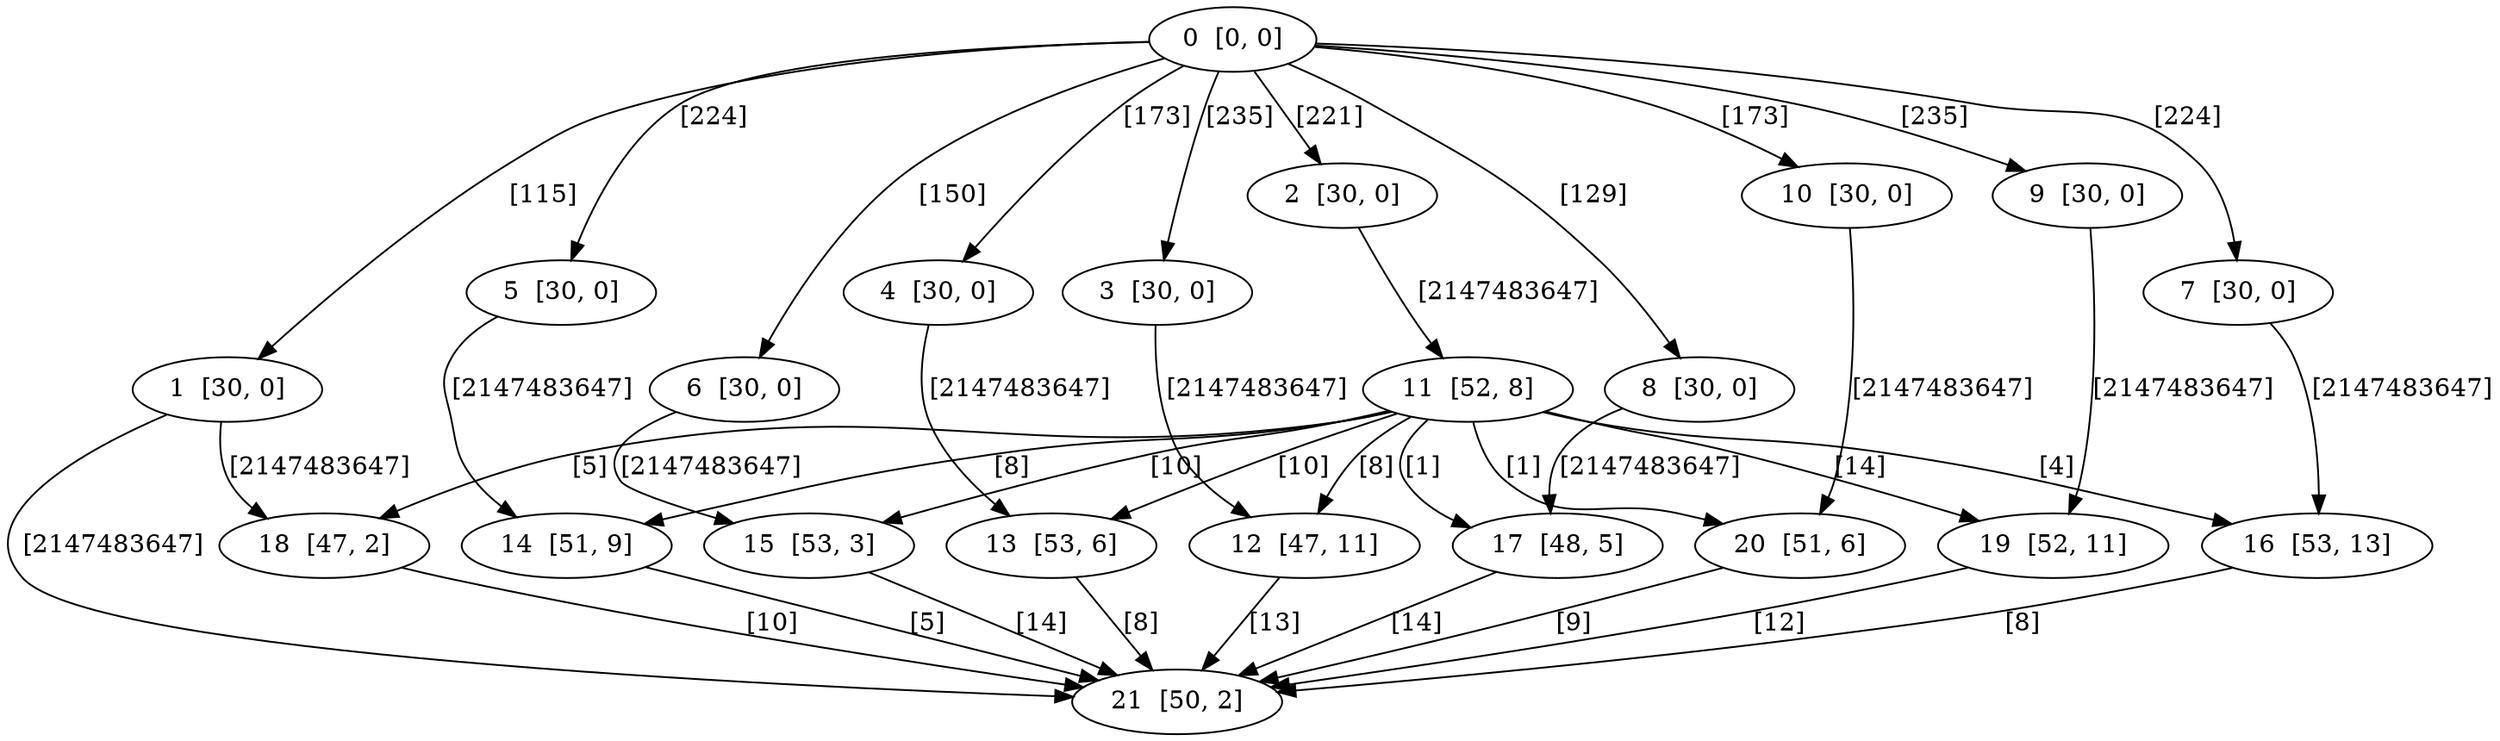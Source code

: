 digraph DAG {
    0  [label="0  [0, 0]"]
    1  [label="1  [30, 0]"]
    2  [label="2  [30, 0]"]
    3  [label="3  [30, 0]"]
    4  [label="4  [30, 0]"]
    5  [label="5  [30, 0]"]
    6  [label="6  [30, 0]"]
    7  [label="7  [30, 0]"]
    8  [label="8  [30, 0]"]
    9  [label="9  [30, 0]"]
    10  [label="10  [30, 0]"]
    11  [label="11  [52, 8]"]
    12  [label="12  [47, 11]"]
    13  [label="13  [53, 6]"]
    14  [label="14  [51, 9]"]
    15  [label="15  [53, 3]"]
    16  [label="16  [53, 13]"]
    17  [label="17  [48, 5]"]
    18  [label="18  [47, 2]"]
    19  [label="19  [52, 11]"]
    20  [label="20  [51, 6]"]
    21  [label="21  [50, 2]"]

    0 -> 1    [ label = "[115]" ]
    0 -> 2    [ label = "[221]" ]
    0 -> 3    [ label = "[235]" ]
    0 -> 4    [ label = "[173]" ]
    0 -> 5    [ label = "[224]" ]
    0 -> 6    [ label = "[150]" ]
    0 -> 7    [ label = "[224]" ]
    0 -> 8    [ label = "[129]" ]
    0 -> 9    [ label = "[235]" ]
    0 -> 10    [ label = "[173]" ]
    1 -> 18    [ label = "[2147483647]" ]
    1 -> 21    [ label = "[2147483647]" ]
    2 -> 11    [ label = "[2147483647]" ]
    3 -> 12    [ label = "[2147483647]" ]
    4 -> 13    [ label = "[2147483647]" ]
    5 -> 14    [ label = "[2147483647]" ]
    6 -> 15    [ label = "[2147483647]" ]
    7 -> 16    [ label = "[2147483647]" ]
    8 -> 17    [ label = "[2147483647]" ]
    9 -> 19    [ label = "[2147483647]" ]
    10 -> 20    [ label = "[2147483647]" ]
    11 -> 12    [ label = "[8]" ]
    11 -> 13    [ label = "[10]" ]
    11 -> 14    [ label = "[8]" ]
    11 -> 15    [ label = "[10]" ]
    11 -> 16    [ label = "[4]" ]
    11 -> 17    [ label = "[1]" ]
    11 -> 18    [ label = "[5]" ]
    11 -> 19    [ label = "[14]" ]
    11 -> 20    [ label = "[1]" ]
    12 -> 21    [ label = "[13]" ]
    13 -> 21    [ label = "[8]" ]
    14 -> 21    [ label = "[5]" ]
    15 -> 21    [ label = "[14]" ]
    16 -> 21    [ label = "[8]" ]
    17 -> 21    [ label = "[14]" ]
    18 -> 21    [ label = "[10]" ]
    19 -> 21    [ label = "[12]" ]
    20 -> 21    [ label = "[9]" ]
}
